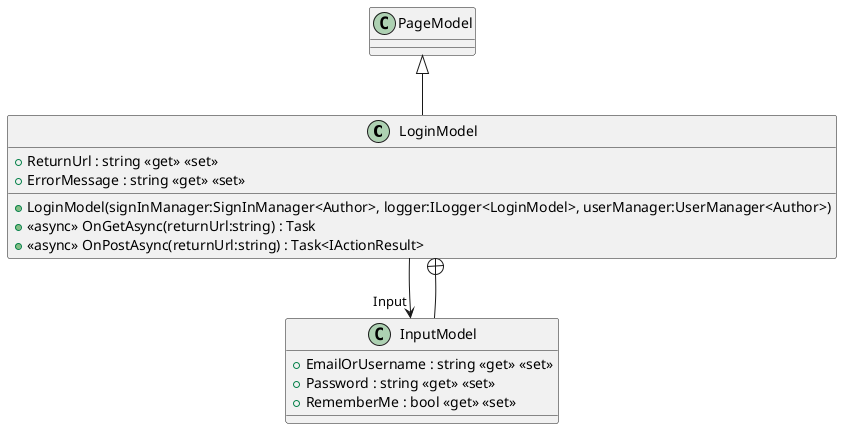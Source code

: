 @startuml
class LoginModel {
    + LoginModel(signInManager:SignInManager<Author>, logger:ILogger<LoginModel>, userManager:UserManager<Author>)
    + ReturnUrl : string <<get>> <<set>>
    + ErrorMessage : string <<get>> <<set>>
    + <<async>> OnGetAsync(returnUrl:string) : Task
    + <<async>> OnPostAsync(returnUrl:string) : Task<IActionResult>
}
class InputModel {
    + EmailOrUsername : string <<get>> <<set>>
    + Password : string <<get>> <<set>>
    + RememberMe : bool <<get>> <<set>>
}
PageModel <|-- LoginModel
LoginModel --> "Input" InputModel
LoginModel +-- InputModel
@enduml
